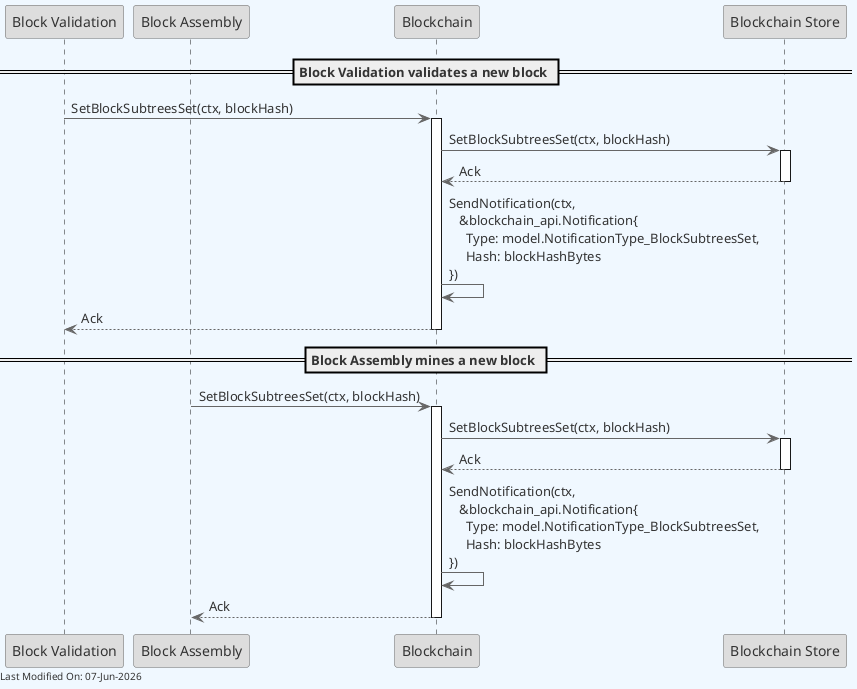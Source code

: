 @startuml
skinparam backgroundColor #F0F8FF
skinparam defaultFontColor #333333
skinparam arrowColor #666666

' Define borders for all elements
skinparam entity {
  BorderColor #666666
  BackgroundColor #DDDDDD
}

skinparam control {
  BorderColor #666666
  BackgroundColor #DDDDDD
}

skinparam participant {
  BorderColor #666666
  BackgroundColor #DDDDDD
}



participant "Block Validation" as BlockValidation
participant "Block Assembly" as BlockAssembly
participant "Blockchain" as Blockchain
participant "Blockchain Store" as BlockchainStore

== Block Validation validates a new block ==

BlockValidation -> Blockchain: SetBlockSubtreesSet(ctx, blockHash)
activate Blockchain

Blockchain -> BlockchainStore: SetBlockSubtreesSet(ctx, blockHash)
activate BlockchainStore
BlockchainStore --> Blockchain: Ack
deactivate BlockchainStore

Blockchain -> Blockchain: SendNotification(ctx, \n   &blockchain_api.Notification{ \n     Type: model.NotificationType_BlockSubtreesSet, \n     Hash: blockHashBytes\n})
Blockchain --> BlockValidation: Ack
deactivate Blockchain

== Block Assembly mines a new block ==

BlockAssembly -> Blockchain: SetBlockSubtreesSet(ctx, blockHash)
activate Blockchain

Blockchain -> BlockchainStore: SetBlockSubtreesSet(ctx, blockHash)
activate BlockchainStore
BlockchainStore --> Blockchain: Ack
deactivate BlockchainStore

Blockchain -> Blockchain: SendNotification(ctx, \n   &blockchain_api.Notification{ \n     Type: model.NotificationType_BlockSubtreesSet, \n     Hash: blockHashBytes\n})
Blockchain --> BlockAssembly: Ack
deactivate Blockchain


left footer Last Modified On: %date("dd-MMM-yyyy")

@enduml
